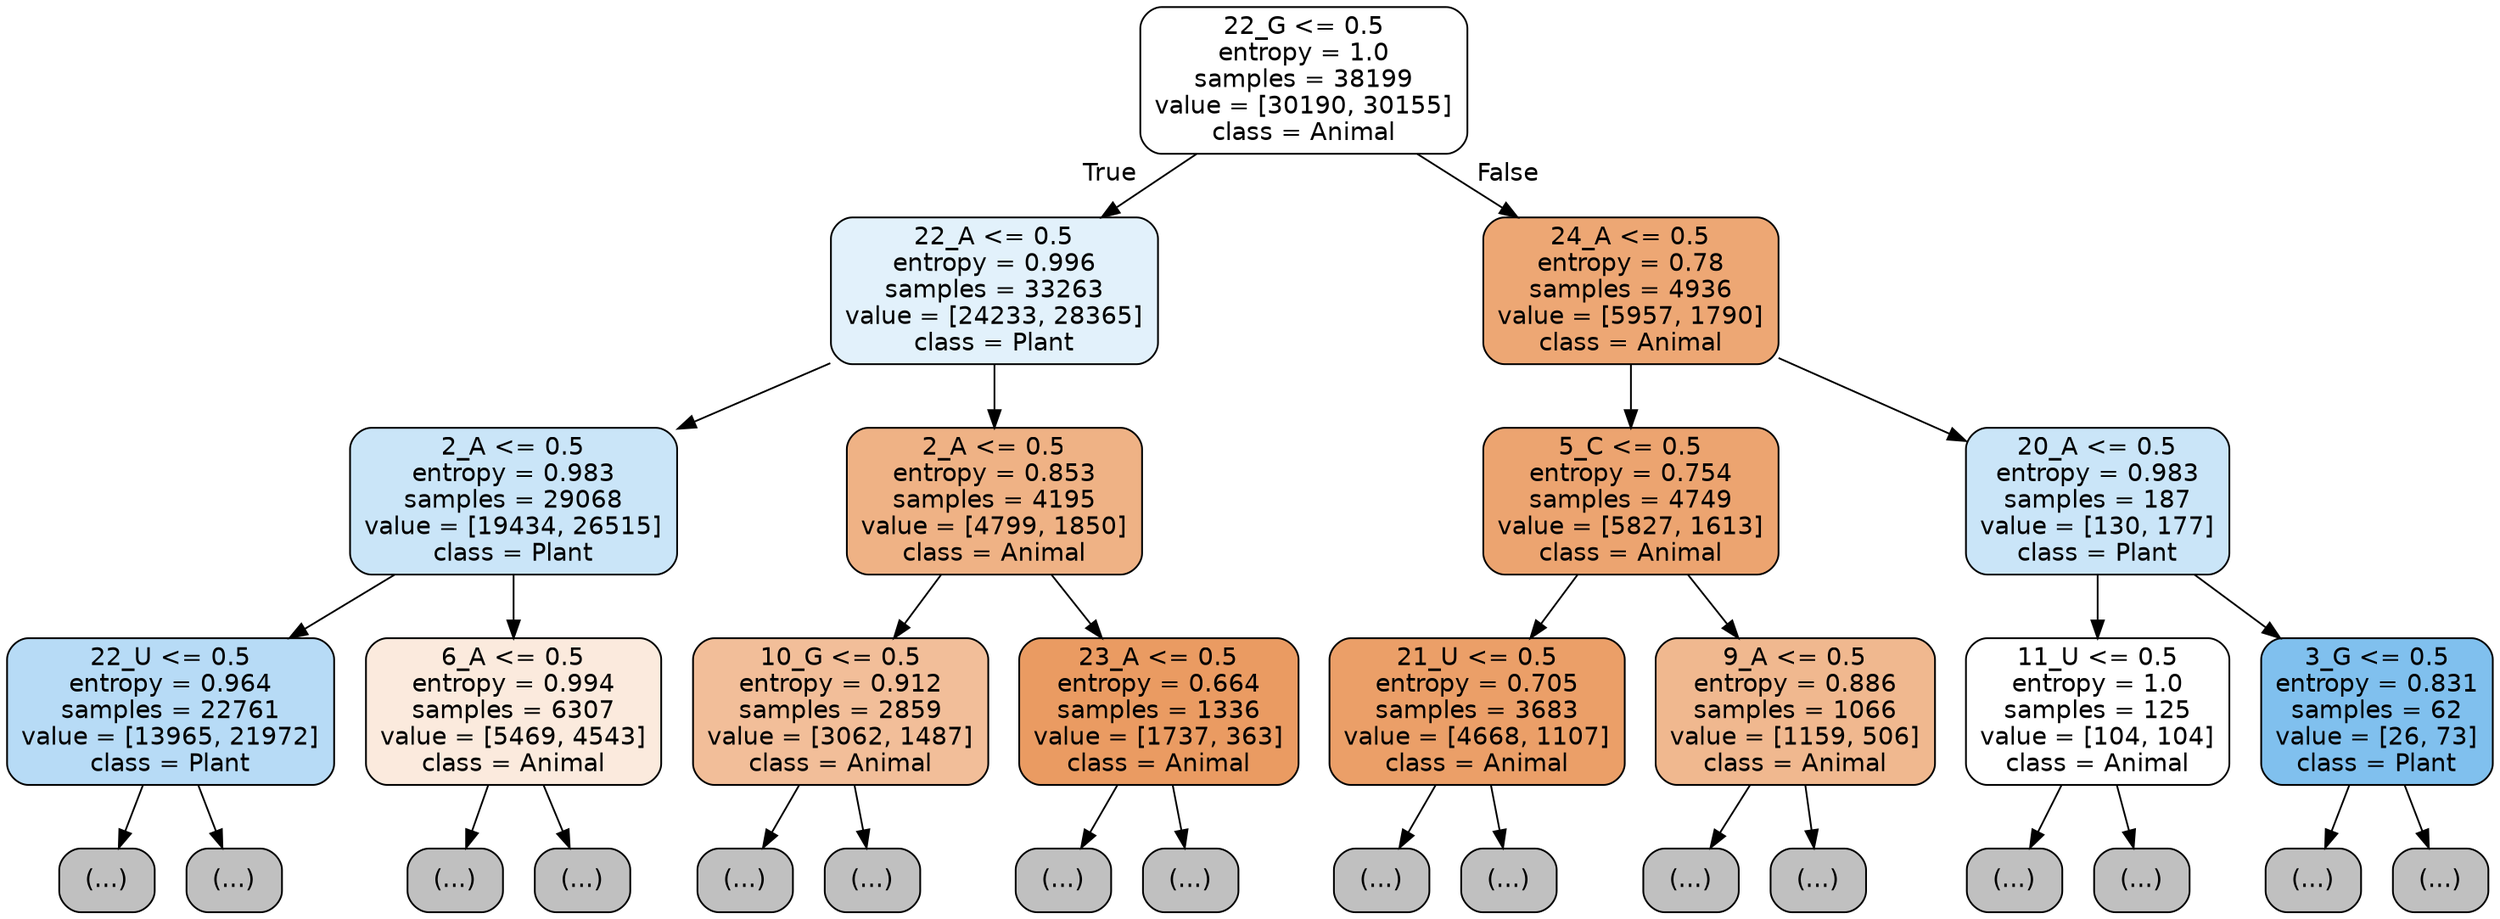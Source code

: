 digraph Tree {
node [shape=box, style="filled, rounded", color="black", fontname="helvetica"] ;
edge [fontname="helvetica"] ;
0 [label="22_G <= 0.5\nentropy = 1.0\nsamples = 38199\nvalue = [30190, 30155]\nclass = Animal", fillcolor="#ffffff"] ;
1 [label="22_A <= 0.5\nentropy = 0.996\nsamples = 33263\nvalue = [24233, 28365]\nclass = Plant", fillcolor="#e2f1fb"] ;
0 -> 1 [labeldistance=2.5, labelangle=45, headlabel="True"] ;
2 [label="2_A <= 0.5\nentropy = 0.983\nsamples = 29068\nvalue = [19434, 26515]\nclass = Plant", fillcolor="#cae5f8"] ;
1 -> 2 ;
3 [label="22_U <= 0.5\nentropy = 0.964\nsamples = 22761\nvalue = [13965, 21972]\nclass = Plant", fillcolor="#b7dbf6"] ;
2 -> 3 ;
4 [label="(...)", fillcolor="#C0C0C0"] ;
3 -> 4 ;
7911 [label="(...)", fillcolor="#C0C0C0"] ;
3 -> 7911 ;
9382 [label="6_A <= 0.5\nentropy = 0.994\nsamples = 6307\nvalue = [5469, 4543]\nclass = Animal", fillcolor="#fbeadd"] ;
2 -> 9382 ;
9383 [label="(...)", fillcolor="#C0C0C0"] ;
9382 -> 9383 ;
11758 [label="(...)", fillcolor="#C0C0C0"] ;
9382 -> 11758 ;
12507 [label="2_A <= 0.5\nentropy = 0.853\nsamples = 4195\nvalue = [4799, 1850]\nclass = Animal", fillcolor="#efb285"] ;
1 -> 12507 ;
12508 [label="10_G <= 0.5\nentropy = 0.912\nsamples = 2859\nvalue = [3062, 1487]\nclass = Animal", fillcolor="#f2be99"] ;
12507 -> 12508 ;
12509 [label="(...)", fillcolor="#C0C0C0"] ;
12508 -> 12509 ;
13564 [label="(...)", fillcolor="#C0C0C0"] ;
12508 -> 13564 ;
13933 [label="23_A <= 0.5\nentropy = 0.664\nsamples = 1336\nvalue = [1737, 363]\nclass = Animal", fillcolor="#ea9b62"] ;
12507 -> 13933 ;
13934 [label="(...)", fillcolor="#C0C0C0"] ;
13933 -> 13934 ;
14391 [label="(...)", fillcolor="#C0C0C0"] ;
13933 -> 14391 ;
14444 [label="24_A <= 0.5\nentropy = 0.78\nsamples = 4936\nvalue = [5957, 1790]\nclass = Animal", fillcolor="#eda774"] ;
0 -> 14444 [labeldistance=2.5, labelangle=-45, headlabel="False"] ;
14445 [label="5_C <= 0.5\nentropy = 0.754\nsamples = 4749\nvalue = [5827, 1613]\nclass = Animal", fillcolor="#eca470"] ;
14444 -> 14445 ;
14446 [label="21_U <= 0.5\nentropy = 0.705\nsamples = 3683\nvalue = [4668, 1107]\nclass = Animal", fillcolor="#eb9f68"] ;
14445 -> 14446 ;
14447 [label="(...)", fillcolor="#C0C0C0"] ;
14446 -> 14447 ;
15498 [label="(...)", fillcolor="#C0C0C0"] ;
14446 -> 15498 ;
15859 [label="9_A <= 0.5\nentropy = 0.886\nsamples = 1066\nvalue = [1159, 506]\nclass = Animal", fillcolor="#f0b88f"] ;
14445 -> 15859 ;
15860 [label="(...)", fillcolor="#C0C0C0"] ;
15859 -> 15860 ;
16211 [label="(...)", fillcolor="#C0C0C0"] ;
15859 -> 16211 ;
16318 [label="20_A <= 0.5\nentropy = 0.983\nsamples = 187\nvalue = [130, 177]\nclass = Plant", fillcolor="#cae5f8"] ;
14444 -> 16318 ;
16319 [label="11_U <= 0.5\nentropy = 1.0\nsamples = 125\nvalue = [104, 104]\nclass = Animal", fillcolor="#ffffff"] ;
16318 -> 16319 ;
16320 [label="(...)", fillcolor="#C0C0C0"] ;
16319 -> 16320 ;
16377 [label="(...)", fillcolor="#C0C0C0"] ;
16319 -> 16377 ;
16398 [label="3_G <= 0.5\nentropy = 0.831\nsamples = 62\nvalue = [26, 73]\nclass = Plant", fillcolor="#80c0ee"] ;
16318 -> 16398 ;
16399 [label="(...)", fillcolor="#C0C0C0"] ;
16398 -> 16399 ;
16424 [label="(...)", fillcolor="#C0C0C0"] ;
16398 -> 16424 ;
}